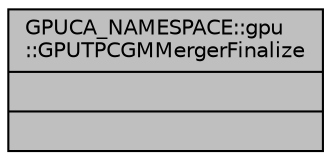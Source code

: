 digraph "GPUCA_NAMESPACE::gpu::GPUTPCGMMergerFinalize"
{
 // INTERACTIVE_SVG=YES
  bgcolor="transparent";
  edge [fontname="Helvetica",fontsize="10",labelfontname="Helvetica",labelfontsize="10"];
  node [fontname="Helvetica",fontsize="10",shape=record];
  Node1 [label="{GPUCA_NAMESPACE::gpu\l::GPUTPCGMMergerFinalize\n||}",height=0.2,width=0.4,color="black", fillcolor="grey75", style="filled", fontcolor="black"];
}

